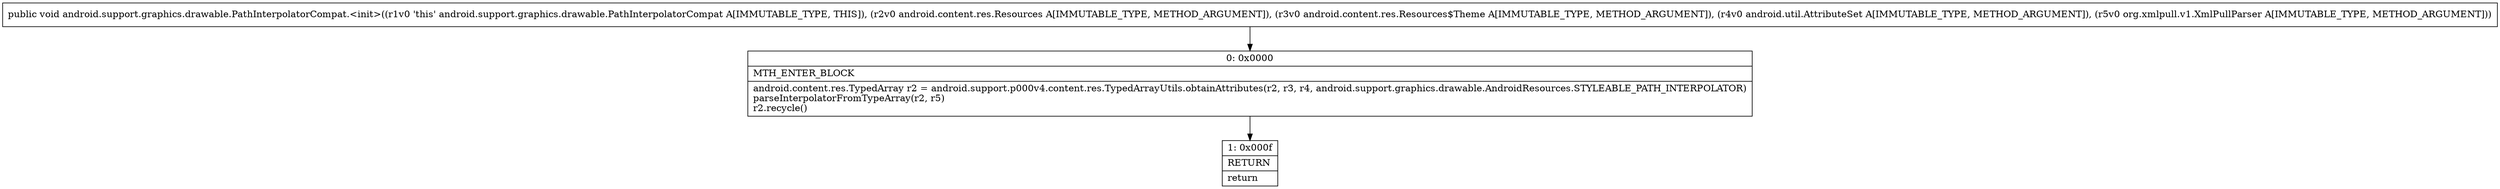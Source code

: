 digraph "CFG forandroid.support.graphics.drawable.PathInterpolatorCompat.\<init\>(Landroid\/content\/res\/Resources;Landroid\/content\/res\/Resources$Theme;Landroid\/util\/AttributeSet;Lorg\/xmlpull\/v1\/XmlPullParser;)V" {
Node_0 [shape=record,label="{0\:\ 0x0000|MTH_ENTER_BLOCK\l|android.content.res.TypedArray r2 = android.support.p000v4.content.res.TypedArrayUtils.obtainAttributes(r2, r3, r4, android.support.graphics.drawable.AndroidResources.STYLEABLE_PATH_INTERPOLATOR)\lparseInterpolatorFromTypeArray(r2, r5)\lr2.recycle()\l}"];
Node_1 [shape=record,label="{1\:\ 0x000f|RETURN\l|return\l}"];
MethodNode[shape=record,label="{public void android.support.graphics.drawable.PathInterpolatorCompat.\<init\>((r1v0 'this' android.support.graphics.drawable.PathInterpolatorCompat A[IMMUTABLE_TYPE, THIS]), (r2v0 android.content.res.Resources A[IMMUTABLE_TYPE, METHOD_ARGUMENT]), (r3v0 android.content.res.Resources$Theme A[IMMUTABLE_TYPE, METHOD_ARGUMENT]), (r4v0 android.util.AttributeSet A[IMMUTABLE_TYPE, METHOD_ARGUMENT]), (r5v0 org.xmlpull.v1.XmlPullParser A[IMMUTABLE_TYPE, METHOD_ARGUMENT])) }"];
MethodNode -> Node_0;
Node_0 -> Node_1;
}

